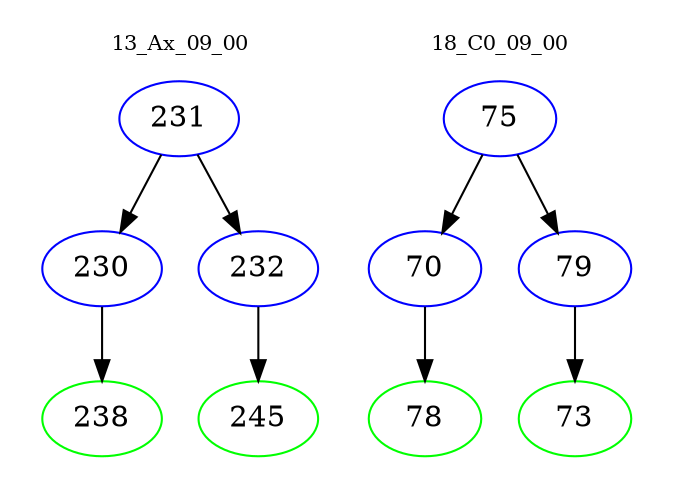 digraph{
subgraph cluster_0 {
color = white
label = "13_Ax_09_00";
fontsize=10;
T0_231 [label="231", color="blue"]
T0_231 -> T0_230 [color="black"]
T0_230 [label="230", color="blue"]
T0_230 -> T0_238 [color="black"]
T0_238 [label="238", color="green"]
T0_231 -> T0_232 [color="black"]
T0_232 [label="232", color="blue"]
T0_232 -> T0_245 [color="black"]
T0_245 [label="245", color="green"]
}
subgraph cluster_1 {
color = white
label = "18_C0_09_00";
fontsize=10;
T1_75 [label="75", color="blue"]
T1_75 -> T1_70 [color="black"]
T1_70 [label="70", color="blue"]
T1_70 -> T1_78 [color="black"]
T1_78 [label="78", color="green"]
T1_75 -> T1_79 [color="black"]
T1_79 [label="79", color="blue"]
T1_79 -> T1_73 [color="black"]
T1_73 [label="73", color="green"]
}
}
